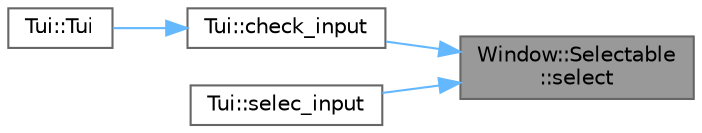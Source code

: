 digraph "Window::Selectable::select"
{
 // INTERACTIVE_SVG=YES
 // LATEX_PDF_SIZE
  bgcolor="transparent";
  edge [fontname=Helvetica,fontsize=10,labelfontname=Helvetica,labelfontsize=10];
  node [fontname=Helvetica,fontsize=10,shape=box,height=0.2,width=0.4];
  rankdir="RL";
  Node1 [id="Node000001",label="Window::Selectable\l::select",height=0.2,width=0.4,color="gray40", fillcolor="grey60", style="filled", fontcolor="black",tooltip=" "];
  Node1 -> Node2 [id="edge1_Node000001_Node000002",dir="back",color="steelblue1",style="solid",tooltip=" "];
  Node2 [id="Node000002",label="Tui::check_input",height=0.2,width=0.4,color="grey40", fillcolor="white", style="filled",URL="$class_tui.html#a64ea0063fbaabc27daaeaa0b7e4052fd",tooltip=" "];
  Node2 -> Node3 [id="edge2_Node000002_Node000003",dir="back",color="steelblue1",style="solid",tooltip=" "];
  Node3 [id="Node000003",label="Tui::Tui",height=0.2,width=0.4,color="grey40", fillcolor="white", style="filled",URL="$class_tui.html#ae6fb70438de516872c9dc55f9f4b4f7c",tooltip=" "];
  Node1 -> Node4 [id="edge3_Node000001_Node000004",dir="back",color="steelblue1",style="solid",tooltip=" "];
  Node4 [id="Node000004",label="Tui::selec_input",height=0.2,width=0.4,color="grey40", fillcolor="white", style="filled",URL="$class_tui.html#a56457afea20067ad78a191d7b545aa1b",tooltip=" "];
}
